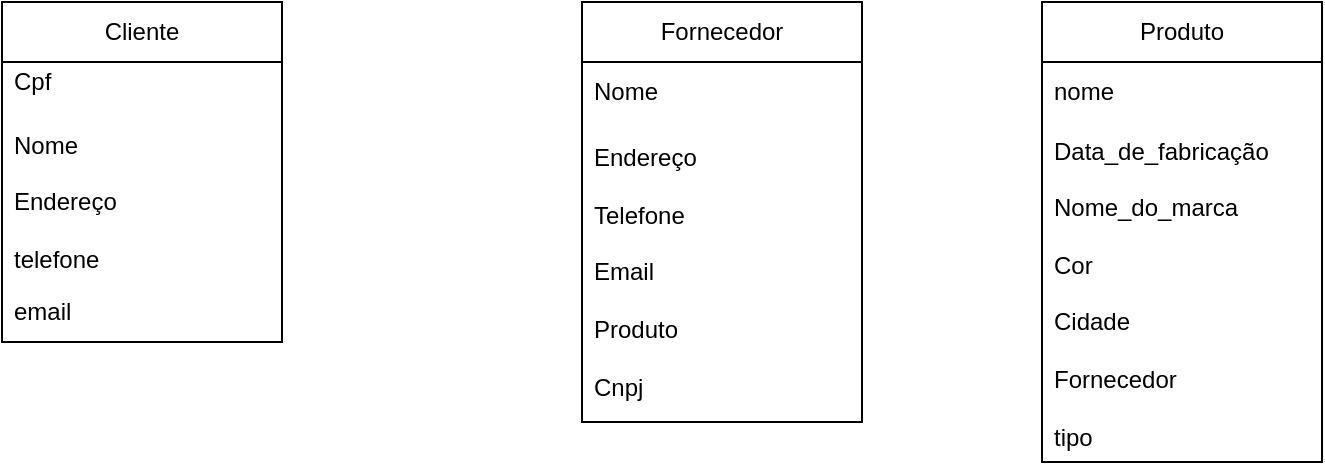 <mxfile version="22.1.7" type="github">
  <diagram id="R2lEEEUBdFMjLlhIrx00" name="Page-1">
    <mxGraphModel dx="1114" dy="610" grid="1" gridSize="10" guides="1" tooltips="1" connect="1" arrows="1" fold="1" page="1" pageScale="1" pageWidth="850" pageHeight="1100" math="0" shadow="0" extFonts="Permanent Marker^https://fonts.googleapis.com/css?family=Permanent+Marker">
      <root>
        <mxCell id="0" />
        <mxCell id="1" parent="0" />
        <mxCell id="ee3XElnU-S18N2w_fIXs-1" value="Cliente" style="swimlane;fontStyle=0;childLayout=stackLayout;horizontal=1;startSize=30;horizontalStack=0;resizeParent=1;resizeParentMax=0;resizeLast=0;collapsible=1;marginBottom=0;whiteSpace=wrap;html=1;" vertex="1" parent="1">
          <mxGeometry x="50" y="60" width="140" height="170" as="geometry" />
        </mxCell>
        <mxCell id="ee3XElnU-S18N2w_fIXs-2" value="Cpf&lt;br&gt;&lt;br&gt;&lt;br&gt;Nome" style="text;strokeColor=none;fillColor=none;align=left;verticalAlign=middle;spacingLeft=4;spacingRight=4;overflow=hidden;points=[[0,0.5],[1,0.5]];portConstraint=eastwest;rotatable=0;whiteSpace=wrap;html=1;" vertex="1" parent="ee3XElnU-S18N2w_fIXs-1">
          <mxGeometry y="30" width="140" height="30" as="geometry" />
        </mxCell>
        <mxCell id="ee3XElnU-S18N2w_fIXs-3" value="Nome&lt;br&gt;&lt;br&gt;Endereço&lt;br&gt;&lt;br&gt;telefone" style="text;strokeColor=none;fillColor=none;align=left;verticalAlign=middle;spacingLeft=4;spacingRight=4;overflow=hidden;points=[[0,0.5],[1,0.5]];portConstraint=eastwest;rotatable=0;whiteSpace=wrap;html=1;" vertex="1" parent="ee3XElnU-S18N2w_fIXs-1">
          <mxGeometry y="60" width="140" height="80" as="geometry" />
        </mxCell>
        <mxCell id="ee3XElnU-S18N2w_fIXs-4" value="email" style="text;strokeColor=none;fillColor=none;align=left;verticalAlign=middle;spacingLeft=4;spacingRight=4;overflow=hidden;points=[[0,0.5],[1,0.5]];portConstraint=eastwest;rotatable=0;whiteSpace=wrap;html=1;" vertex="1" parent="ee3XElnU-S18N2w_fIXs-1">
          <mxGeometry y="140" width="140" height="30" as="geometry" />
        </mxCell>
        <mxCell id="ee3XElnU-S18N2w_fIXs-7" value="Fornecedor" style="swimlane;fontStyle=0;childLayout=stackLayout;horizontal=1;startSize=30;horizontalStack=0;resizeParent=1;resizeParentMax=0;resizeLast=0;collapsible=1;marginBottom=0;whiteSpace=wrap;html=1;" vertex="1" parent="1">
          <mxGeometry x="340" y="60" width="140" height="210" as="geometry" />
        </mxCell>
        <mxCell id="ee3XElnU-S18N2w_fIXs-8" value="Nome" style="text;strokeColor=none;fillColor=none;align=left;verticalAlign=middle;spacingLeft=4;spacingRight=4;overflow=hidden;points=[[0,0.5],[1,0.5]];portConstraint=eastwest;rotatable=0;whiteSpace=wrap;html=1;" vertex="1" parent="ee3XElnU-S18N2w_fIXs-7">
          <mxGeometry y="30" width="140" height="30" as="geometry" />
        </mxCell>
        <mxCell id="ee3XElnU-S18N2w_fIXs-10" value="Endereço&lt;br&gt;&lt;br&gt;Telefone&lt;br&gt;&lt;br&gt;Email&lt;br&gt;&lt;br&gt;Produto&lt;br&gt;&lt;br&gt;Cnpj" style="text;strokeColor=none;fillColor=none;align=left;verticalAlign=middle;spacingLeft=4;spacingRight=4;overflow=hidden;points=[[0,0.5],[1,0.5]];portConstraint=eastwest;rotatable=0;whiteSpace=wrap;html=1;" vertex="1" parent="ee3XElnU-S18N2w_fIXs-7">
          <mxGeometry y="60" width="140" height="150" as="geometry" />
        </mxCell>
        <mxCell id="ee3XElnU-S18N2w_fIXs-11" value="Produto" style="swimlane;fontStyle=0;childLayout=stackLayout;horizontal=1;startSize=30;horizontalStack=0;resizeParent=1;resizeParentMax=0;resizeLast=0;collapsible=1;marginBottom=0;whiteSpace=wrap;html=1;" vertex="1" parent="1">
          <mxGeometry x="570" y="60" width="140" height="230" as="geometry" />
        </mxCell>
        <mxCell id="ee3XElnU-S18N2w_fIXs-12" value="nome" style="text;strokeColor=none;fillColor=none;align=left;verticalAlign=middle;spacingLeft=4;spacingRight=4;overflow=hidden;points=[[0,0.5],[1,0.5]];portConstraint=eastwest;rotatable=0;whiteSpace=wrap;html=1;" vertex="1" parent="ee3XElnU-S18N2w_fIXs-11">
          <mxGeometry y="30" width="140" height="30" as="geometry" />
        </mxCell>
        <mxCell id="ee3XElnU-S18N2w_fIXs-13" value="Data_de_fabricação" style="text;strokeColor=none;fillColor=none;align=left;verticalAlign=middle;spacingLeft=4;spacingRight=4;overflow=hidden;points=[[0,0.5],[1,0.5]];portConstraint=eastwest;rotatable=0;whiteSpace=wrap;html=1;" vertex="1" parent="ee3XElnU-S18N2w_fIXs-11">
          <mxGeometry y="60" width="140" height="30" as="geometry" />
        </mxCell>
        <mxCell id="ee3XElnU-S18N2w_fIXs-14" value="Nome_do_marca&lt;br&gt;&lt;br&gt;Cor&lt;br&gt;&lt;br&gt;Cidade&lt;br&gt;&lt;br&gt;Fornecedor&lt;br&gt;&lt;br&gt;tipo" style="text;strokeColor=none;fillColor=none;align=left;verticalAlign=middle;spacingLeft=4;spacingRight=4;overflow=hidden;points=[[0,0.5],[1,0.5]];portConstraint=eastwest;rotatable=0;whiteSpace=wrap;html=1;" vertex="1" parent="ee3XElnU-S18N2w_fIXs-11">
          <mxGeometry y="90" width="140" height="140" as="geometry" />
        </mxCell>
      </root>
    </mxGraphModel>
  </diagram>
</mxfile>
